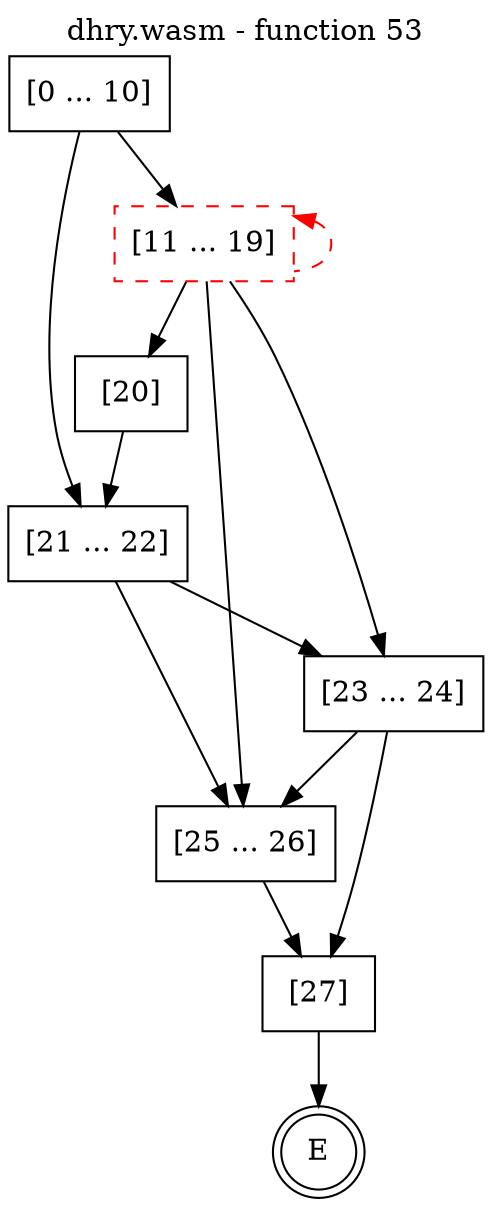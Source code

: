 digraph finite_state_machine {
    label = "dhry.wasm - function 53"
    labelloc =  t
    labelfontsize = 16
    labelfontcolor = black
    labelfontname = "Helvetica"
    node [shape = doublecircle]; E ;
    node [shape = box];
    node [shape=box, color=black, style=solid] 0[label="[0 ... 10]"]
    node [shape=box, color=red, style=dashed] 11[label="[11 ... 19]"]
    node [shape=box, color=black, style=solid] 20[label="[20]"]
    node [shape=box, color=black, style=solid] 21[label="[21 ... 22]"]
    node [shape=box, color=black, style=solid] 23[label="[23 ... 24]"]
    node [shape=box, color=black, style=solid] 25[label="[25 ... 26]"]
    node [shape=box, color=black, style=solid] 27[label="[27]"]
    0 -> 11;
    0 -> 21;
    11 -> 20;
    11 -> 23;
    11 -> 25;
    11 -> 11[style="dashed" color="red" dir=back];
    20 -> 21;
    21 -> 23;
    21 -> 25;
    23 -> 25;
    23 -> 27;
    25 -> 27;
    27 -> E;
}
